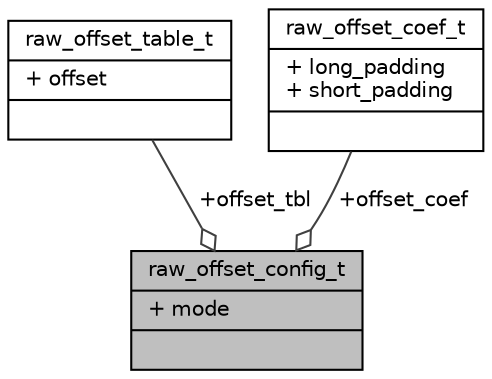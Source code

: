 digraph "raw_offset_config_t"
{
 // INTERACTIVE_SVG=YES
 // LATEX_PDF_SIZE
  bgcolor="transparent";
  edge [fontname="Helvetica",fontsize="10",labelfontname="Helvetica",labelfontsize="10"];
  node [fontname="Helvetica",fontsize="10",shape=record];
  Node1 [label="{raw_offset_config_t\n|+ mode\l|}",height=0.2,width=0.4,color="black", fillcolor="grey75", style="filled", fontcolor="black",tooltip=" "];
  Node2 -> Node1 [color="grey25",fontsize="10",style="solid",label=" +offset_tbl" ,arrowhead="odiamond",fontname="Helvetica"];
  Node2 [label="{raw_offset_table_t\n|+ offset\l|}",height=0.2,width=0.4,color="black",URL="$dc/d5c/structraw__offset__table__t.html",tooltip=" "];
  Node3 -> Node1 [color="grey25",fontsize="10",style="solid",label=" +offset_coef" ,arrowhead="odiamond",fontname="Helvetica"];
  Node3 [label="{raw_offset_coef_t\n|+ long_padding\l+ short_padding\l|}",height=0.2,width=0.4,color="black",URL="$d8/d17/structraw__offset__coef__t.html",tooltip=" "];
}
